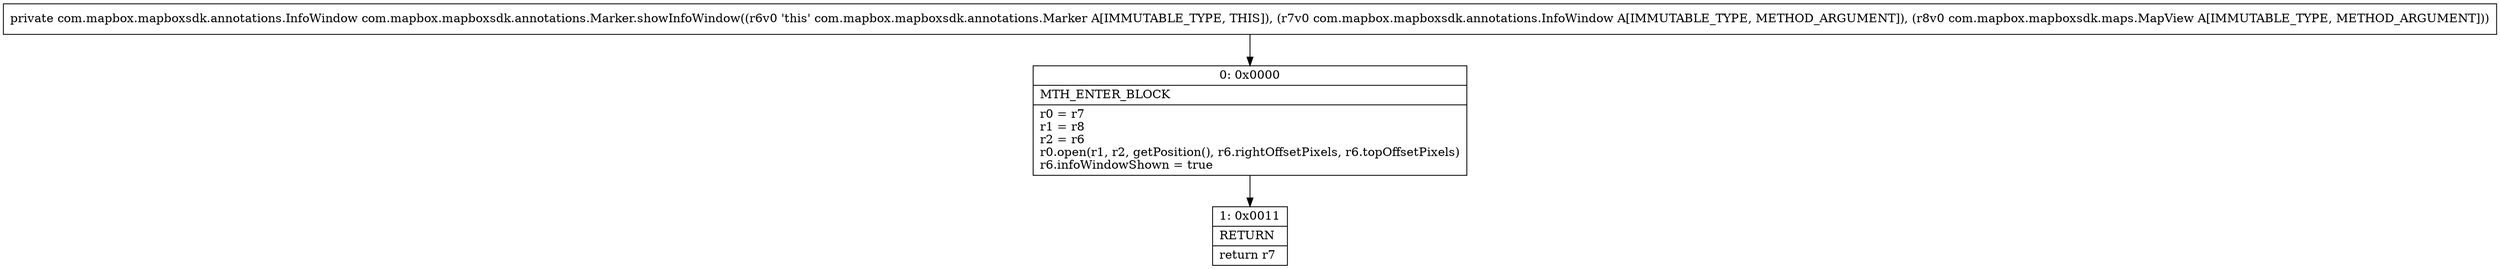 digraph "CFG forcom.mapbox.mapboxsdk.annotations.Marker.showInfoWindow(Lcom\/mapbox\/mapboxsdk\/annotations\/InfoWindow;Lcom\/mapbox\/mapboxsdk\/maps\/MapView;)Lcom\/mapbox\/mapboxsdk\/annotations\/InfoWindow;" {
Node_0 [shape=record,label="{0\:\ 0x0000|MTH_ENTER_BLOCK\l|r0 = r7\lr1 = r8\lr2 = r6\lr0.open(r1, r2, getPosition(), r6.rightOffsetPixels, r6.topOffsetPixels)\lr6.infoWindowShown = true\l}"];
Node_1 [shape=record,label="{1\:\ 0x0011|RETURN\l|return r7\l}"];
MethodNode[shape=record,label="{private com.mapbox.mapboxsdk.annotations.InfoWindow com.mapbox.mapboxsdk.annotations.Marker.showInfoWindow((r6v0 'this' com.mapbox.mapboxsdk.annotations.Marker A[IMMUTABLE_TYPE, THIS]), (r7v0 com.mapbox.mapboxsdk.annotations.InfoWindow A[IMMUTABLE_TYPE, METHOD_ARGUMENT]), (r8v0 com.mapbox.mapboxsdk.maps.MapView A[IMMUTABLE_TYPE, METHOD_ARGUMENT])) }"];
MethodNode -> Node_0;
Node_0 -> Node_1;
}

